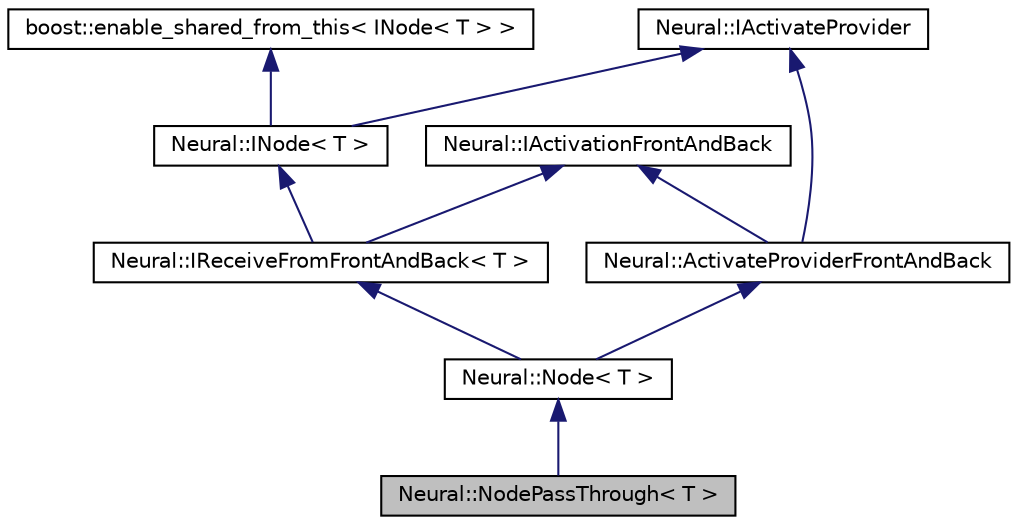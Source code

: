 digraph G
{
  edge [fontname="Helvetica",fontsize="10",labelfontname="Helvetica",labelfontsize="10"];
  node [fontname="Helvetica",fontsize="10",shape=record];
  Node1 [label="Neural::NodePassThrough\< T \>",height=0.2,width=0.4,color="black", fillcolor="grey75", style="filled" fontcolor="black"];
  Node2 -> Node1 [dir=back,color="midnightblue",fontsize="10",style="solid"];
  Node2 [label="Neural::Node\< T \>",height=0.2,width=0.4,color="black", fillcolor="white", style="filled",URL="$class_neural_1_1_node.html"];
  Node3 -> Node2 [dir=back,color="midnightblue",fontsize="10",style="solid"];
  Node3 [label="Neural::IReceiveFromFrontAndBack\< T \>",height=0.2,width=0.4,color="black", fillcolor="white", style="filled",URL="$class_neural_1_1_i_receive_from_front_and_back.html"];
  Node4 -> Node3 [dir=back,color="midnightblue",fontsize="10",style="solid"];
  Node4 [label="Neural::INode\< T \>",height=0.2,width=0.4,color="black", fillcolor="white", style="filled",URL="$class_neural_1_1_i_node.html"];
  Node5 -> Node4 [dir=back,color="midnightblue",fontsize="10",style="solid"];
  Node5 [label="boost::enable_shared_from_this\< INode\< T \> \>",height=0.2,width=0.4,color="black", fillcolor="white", style="filled",URL="$classboost_1_1enable__shared__from__this.html"];
  Node6 -> Node4 [dir=back,color="midnightblue",fontsize="10",style="solid"];
  Node6 [label="Neural::IActivateProvider",height=0.2,width=0.4,color="black", fillcolor="white", style="filled",URL="$class_neural_1_1_i_activate_provider.html"];
  Node7 -> Node3 [dir=back,color="midnightblue",fontsize="10",style="solid"];
  Node7 [label="Neural::IActivationFrontAndBack",height=0.2,width=0.4,color="black", fillcolor="white", style="filled",URL="$class_neural_1_1_i_activation_front_and_back.html"];
  Node8 -> Node2 [dir=back,color="midnightblue",fontsize="10",style="solid"];
  Node8 [label="Neural::ActivateProviderFrontAndBack",height=0.2,width=0.4,color="black", fillcolor="white", style="filled",URL="$class_neural_1_1_activate_provider_front_and_back.html"];
  Node6 -> Node8 [dir=back,color="midnightblue",fontsize="10",style="solid"];
  Node7 -> Node8 [dir=back,color="midnightblue",fontsize="10",style="solid"];
}

